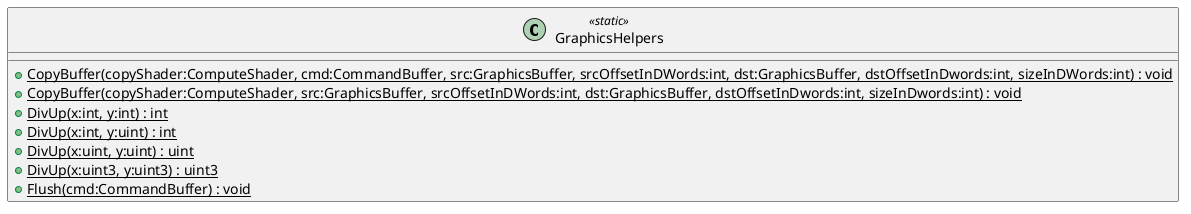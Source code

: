 @startuml
class GraphicsHelpers <<static>> {
    {static} + CopyBuffer(copyShader:ComputeShader, cmd:CommandBuffer, src:GraphicsBuffer, srcOffsetInDWords:int, dst:GraphicsBuffer, dstOffsetInDwords:int, sizeInDWords:int) : void
    {static} + CopyBuffer(copyShader:ComputeShader, src:GraphicsBuffer, srcOffsetInDWords:int, dst:GraphicsBuffer, dstOffsetInDwords:int, sizeInDwords:int) : void
    {static} + DivUp(x:int, y:int) : int
    {static} + DivUp(x:int, y:uint) : int
    {static} + DivUp(x:uint, y:uint) : uint
    {static} + DivUp(x:uint3, y:uint3) : uint3
    {static} + Flush(cmd:CommandBuffer) : void
}
@enduml
